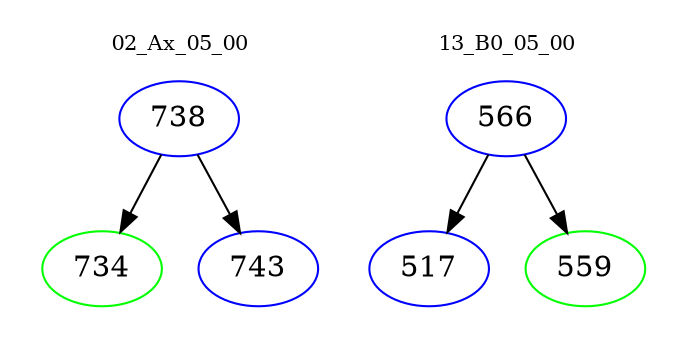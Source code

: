 digraph{
subgraph cluster_0 {
color = white
label = "02_Ax_05_00";
fontsize=10;
T0_738 [label="738", color="blue"]
T0_738 -> T0_734 [color="black"]
T0_734 [label="734", color="green"]
T0_738 -> T0_743 [color="black"]
T0_743 [label="743", color="blue"]
}
subgraph cluster_1 {
color = white
label = "13_B0_05_00";
fontsize=10;
T1_566 [label="566", color="blue"]
T1_566 -> T1_517 [color="black"]
T1_517 [label="517", color="blue"]
T1_566 -> T1_559 [color="black"]
T1_559 [label="559", color="green"]
}
}
